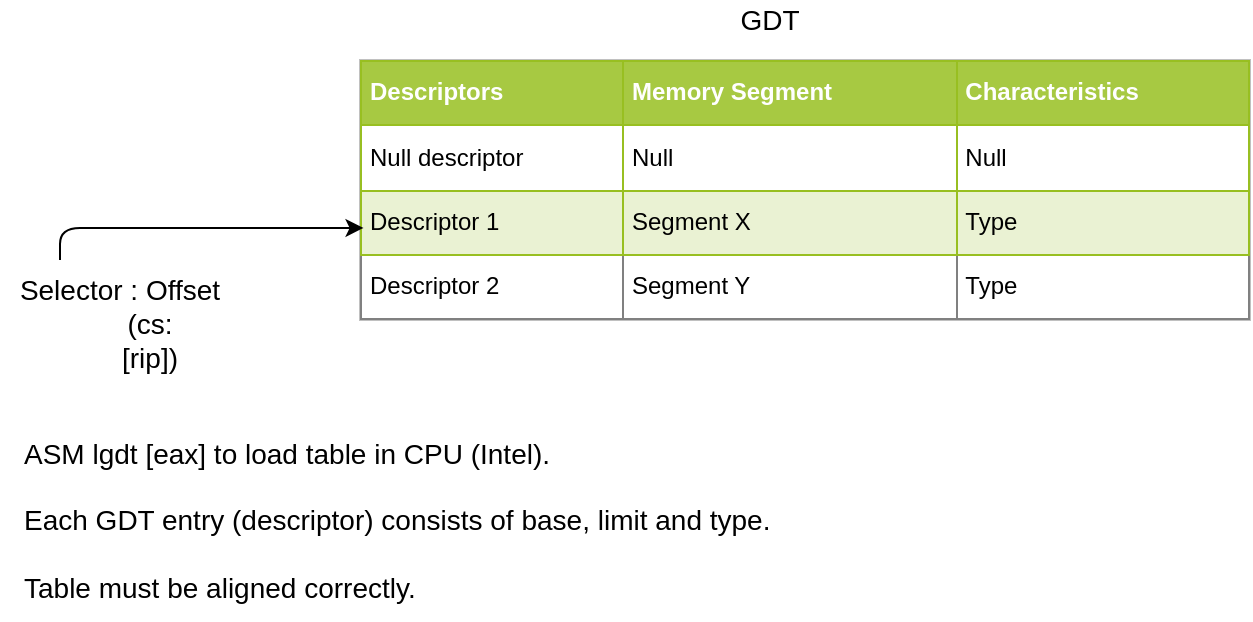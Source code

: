 <mxfile version="12.3.7" type="device" pages="1"><diagram id="4acpnzXXRdRBcMQHshm3" name="Page-1"><mxGraphModel dx="1408" dy="742" grid="1" gridSize="10" guides="1" tooltips="1" connect="1" arrows="1" fold="1" page="1" pageScale="1" pageWidth="850" pageHeight="1100" math="0" shadow="0"><root><mxCell id="0"/><mxCell id="1" parent="0"/><mxCell id="geEDdAc5Uj5Od14N3aDf-1" value="Selector : Offset" style="text;html=1;strokeColor=none;fillColor=none;align=center;verticalAlign=middle;whiteSpace=wrap;rounded=0;fontSize=14;" vertex="1" parent="1"><mxGeometry x="60" y="240" width="120" height="30" as="geometry"/></mxCell><mxCell id="geEDdAc5Uj5Od14N3aDf-3" value="&lt;table style=&quot;width: 100% ; height: 100% ; border-collapse: collapse&quot; width=&quot;100%&quot; cellpadding=&quot;4&quot; border=&quot;1&quot;&gt;&lt;tbody&gt;&lt;tr style=&quot;background-color: #a7c942 ; color: #ffffff ; border: 1px solid #98bf21&quot;&gt;&lt;th align=&quot;left&quot;&gt;Descriptors&lt;/th&gt;&lt;th align=&quot;left&quot;&gt;Memory Segment&lt;br&gt;&lt;/th&gt;&lt;th align=&quot;left&quot;&gt;Characteristics&lt;br&gt;&lt;/th&gt;&lt;/tr&gt;&lt;tr style=&quot;border: 1px solid #98bf21&quot;&gt;&lt;td&gt;Null descriptor&lt;br&gt;&lt;/td&gt;&lt;td&gt;Null&lt;br&gt;&lt;/td&gt;&lt;td&gt;Null&lt;/td&gt;&lt;/tr&gt;&lt;tr style=&quot;background-color: #eaf2d3 ; border: 1px solid #98bf21&quot;&gt;&lt;td&gt;Descriptor 1&lt;br&gt;&lt;/td&gt;&lt;td&gt;Segment X&lt;br&gt;&lt;/td&gt;&lt;td&gt;Type&lt;br&gt;&lt;/td&gt;&lt;/tr&gt;&lt;tr&gt;&lt;td&gt;Descriptor 2&lt;br&gt;&lt;/td&gt;&lt;td&gt;Segment Y&lt;br&gt;&lt;/td&gt;&lt;td&gt;Type&lt;br&gt;&lt;/td&gt;&lt;/tr&gt;&lt;/tbody&gt;&lt;/table&gt;" style="text;html=1;strokeColor=#c0c0c0;fillColor=#ffffff;overflow=fill;rounded=0;" vertex="1" parent="1"><mxGeometry x="240" y="140" width="445" height="130" as="geometry"/></mxCell><mxCell id="geEDdAc5Uj5Od14N3aDf-4" value="" style="endArrow=classic;html=1;fontSize=14;exitX=0.25;exitY=0;exitDx=0;exitDy=0;entryX=0.004;entryY=0.646;entryDx=0;entryDy=0;entryPerimeter=0;" edge="1" parent="1" source="geEDdAc5Uj5Od14N3aDf-1" target="geEDdAc5Uj5Od14N3aDf-3"><mxGeometry width="50" height="50" relative="1" as="geometry"><mxPoint x="60" y="310" as="sourcePoint"/><mxPoint x="241" y="192" as="targetPoint"/><Array as="points"><mxPoint x="90" y="224"/><mxPoint x="170" y="224"/></Array></mxGeometry></mxCell><mxCell id="geEDdAc5Uj5Od14N3aDf-5" value="GDT" style="text;html=1;strokeColor=none;fillColor=none;align=center;verticalAlign=middle;whiteSpace=wrap;rounded=0;fontSize=14;" vertex="1" parent="1"><mxGeometry x="425" y="110" width="40" height="20" as="geometry"/></mxCell><mxCell id="geEDdAc5Uj5Od14N3aDf-6" value="&lt;div align=&quot;left&quot;&gt;ASM lgdt [eax] to load table in CPU (Intel).&lt;/div&gt;&lt;div align=&quot;left&quot;&gt;&lt;br&gt;&lt;/div&gt;&lt;div align=&quot;left&quot;&gt;Each GDT entry (descriptor) consists of base, limit and type.&lt;/div&gt;&lt;div align=&quot;left&quot;&gt;&lt;br&gt;&lt;/div&gt;&lt;div align=&quot;left&quot;&gt;Table must be aligned correctly.&lt;br&gt;&lt;/div&gt;" style="text;html=1;strokeColor=none;fillColor=none;align=left;verticalAlign=middle;whiteSpace=wrap;rounded=0;fontSize=14;" vertex="1" parent="1"><mxGeometry x="70" y="320" width="540" height="100" as="geometry"/></mxCell><mxCell id="geEDdAc5Uj5Od14N3aDf-8" value="(cs:[rip])" style="text;html=1;strokeColor=none;fillColor=none;align=center;verticalAlign=middle;whiteSpace=wrap;rounded=0;fontSize=14;" vertex="1" parent="1"><mxGeometry x="110" y="270" width="50" height="20" as="geometry"/></mxCell></root></mxGraphModel></diagram></mxfile>